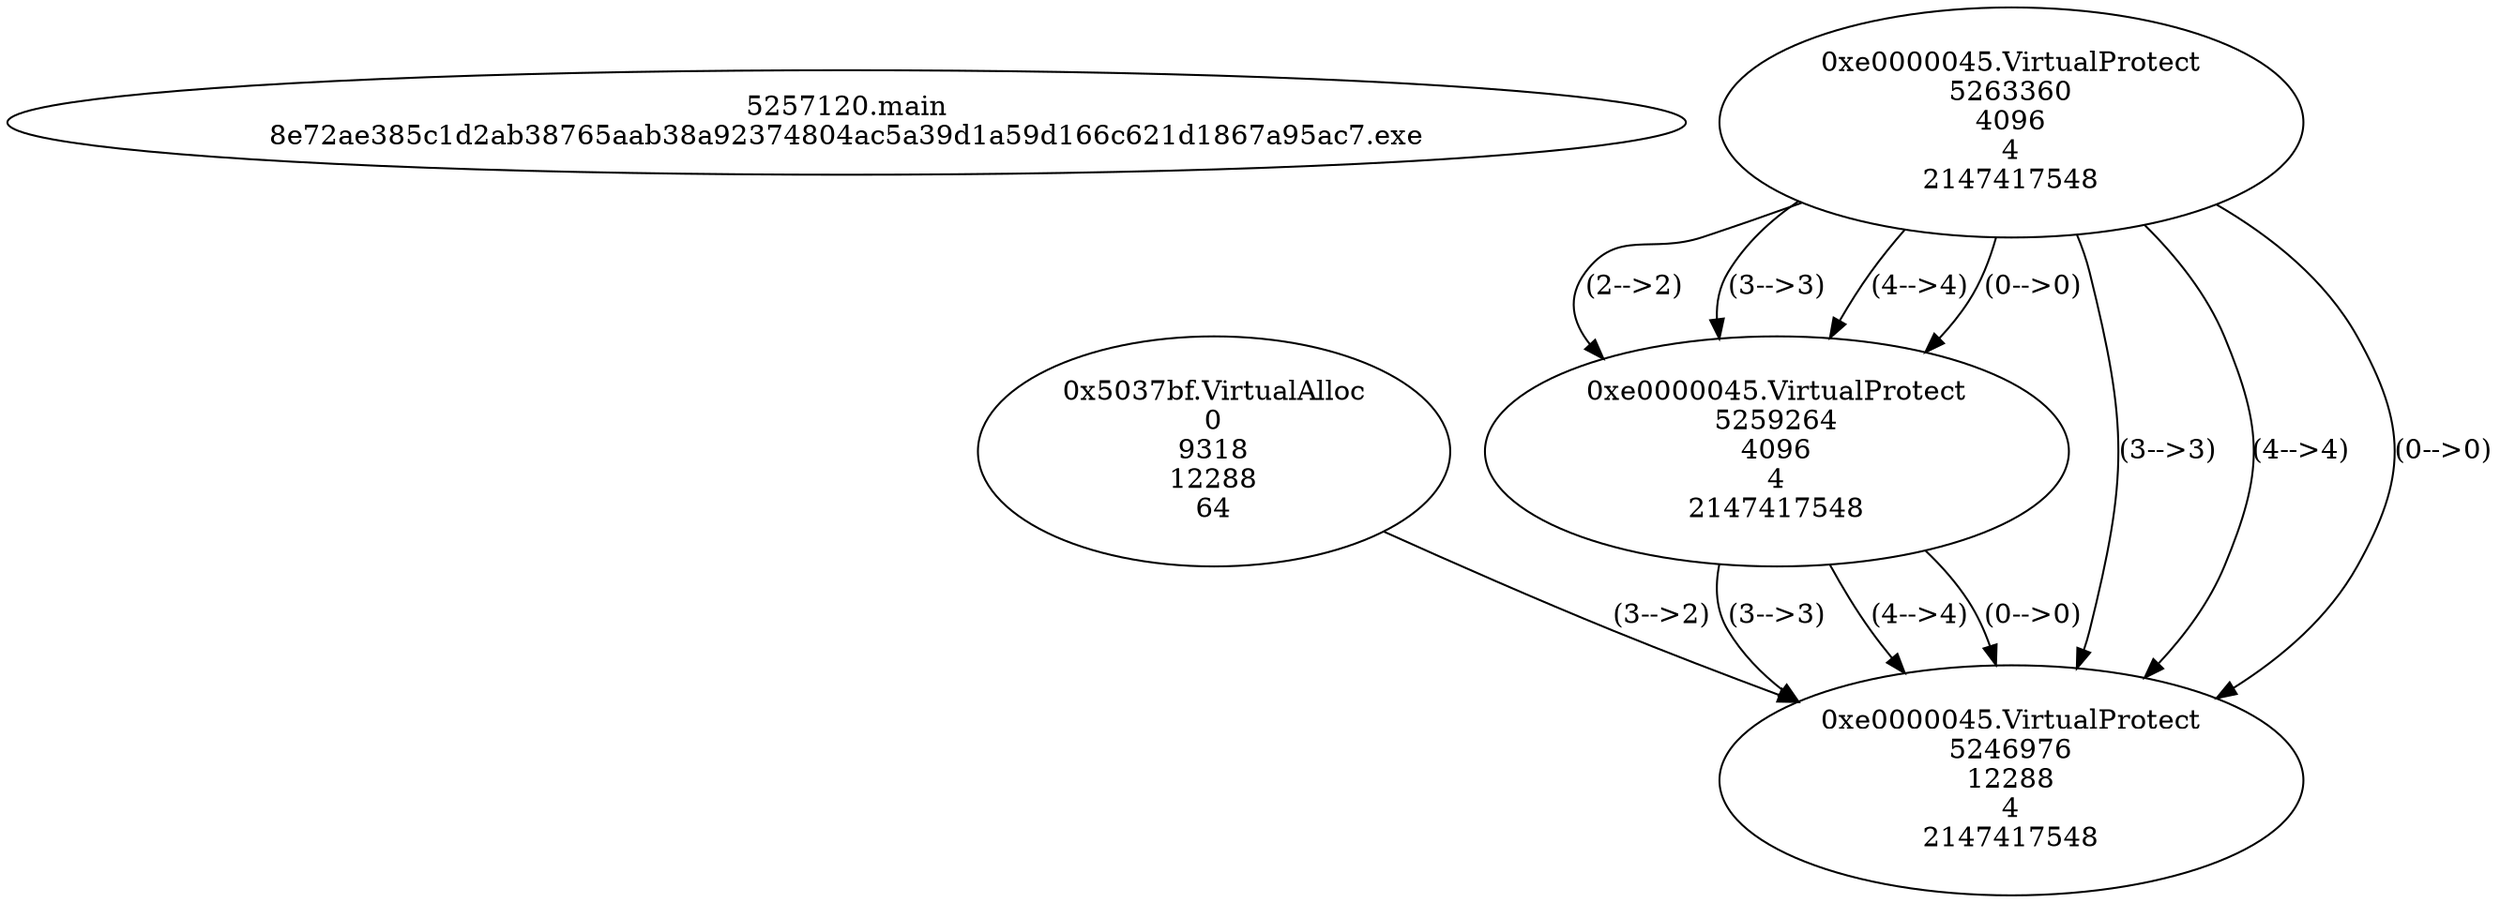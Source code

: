 // Global SCDG with merge call
digraph {
	0 [label="5257120.main
8e72ae385c1d2ab38765aab38a92374804ac5a39d1a59d166c621d1867a95ac7.exe"]
	1 [label="0x5037bf.VirtualAlloc
0
9318
12288
64"]
	2 [label="0xe0000045.VirtualProtect
5263360
4096
4
2147417548"]
	3 [label="0xe0000045.VirtualProtect
5259264
4096
4
2147417548"]
	2 -> 3 [label="(2-->2)"]
	2 -> 3 [label="(3-->3)"]
	2 -> 3 [label="(4-->4)"]
	2 -> 3 [label="(0-->0)"]
	4 [label="0xe0000045.VirtualProtect
5246976
12288
4
2147417548"]
	1 -> 4 [label="(3-->2)"]
	2 -> 4 [label="(3-->3)"]
	3 -> 4 [label="(3-->3)"]
	2 -> 4 [label="(4-->4)"]
	3 -> 4 [label="(4-->4)"]
	2 -> 4 [label="(0-->0)"]
	3 -> 4 [label="(0-->0)"]
}
